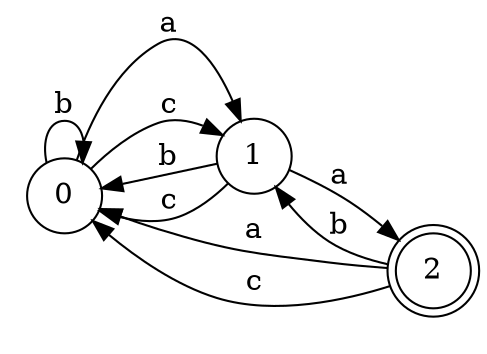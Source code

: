 digraph n3_3 {
__start0 [label="" shape="none"];

rankdir=LR;
size="8,5";

s0 [style="filled", color="black", fillcolor="white" shape="circle", label="0"];
s1 [style="filled", color="black", fillcolor="white" shape="circle", label="1"];
s2 [style="rounded,filled", color="black", fillcolor="white" shape="doublecircle", label="2"];
s0 -> s1 [label="a"];
s0 -> s0 [label="b"];
s0 -> s1 [label="c"];
s1 -> s2 [label="a"];
s1 -> s0 [label="b"];
s1 -> s0 [label="c"];
s2 -> s0 [label="a"];
s2 -> s1 [label="b"];
s2 -> s0 [label="c"];

}